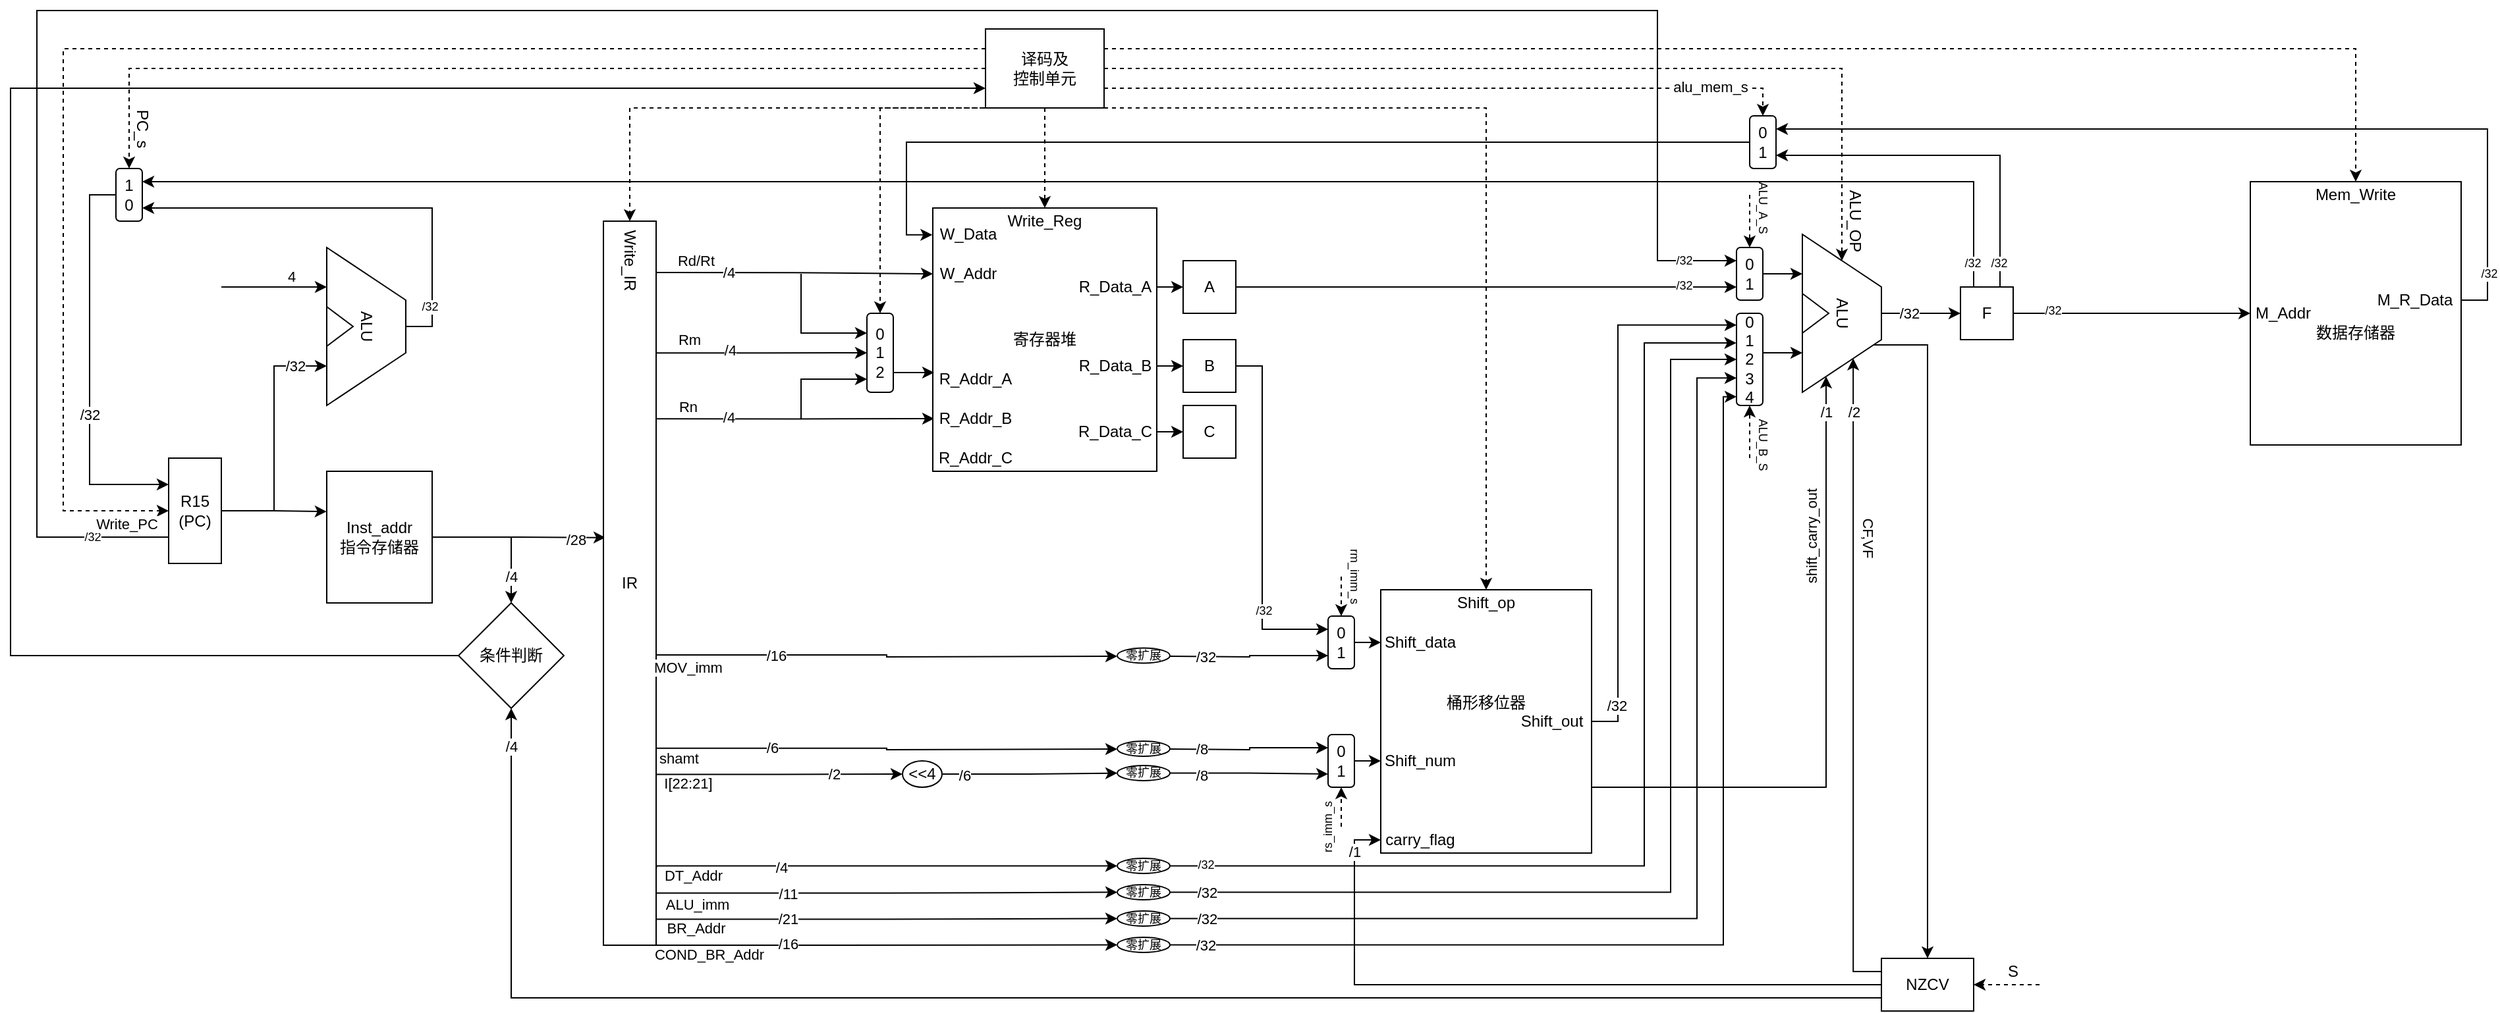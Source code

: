 <mxfile>
    <diagram id="v6S6-r65hWLrJBd8mm2D" name="第 1 页">
        <mxGraphModel dx="374" dy="295" grid="1" gridSize="10" guides="1" tooltips="1" connect="1" arrows="1" fold="1" page="1" pageScale="1" pageWidth="1169" pageHeight="827" background="none" math="0" shadow="0">
            <root>
                <mxCell id="0"/>
                <mxCell id="1" parent="0"/>
                <mxCell id="11" style="edgeStyle=orthogonalEdgeStyle;rounded=0;orthogonalLoop=1;jettySize=auto;html=1;exitX=1;exitY=0.5;exitDx=0;exitDy=0;entryX=-0.001;entryY=0.306;entryDx=0;entryDy=0;entryPerimeter=0;" parent="1" source="2" target="8" edge="1">
                    <mxGeometry relative="1" as="geometry"/>
                </mxCell>
                <mxCell id="19" style="edgeStyle=orthogonalEdgeStyle;rounded=0;orthogonalLoop=1;jettySize=auto;html=1;exitX=1;exitY=0.5;exitDx=0;exitDy=0;entryX=0.75;entryY=1;entryDx=0;entryDy=0;" parent="1" source="2" target="6" edge="1">
                    <mxGeometry relative="1" as="geometry"/>
                </mxCell>
                <mxCell id="20" value="/32" style="edgeLabel;html=1;align=center;verticalAlign=middle;resizable=0;points=[];" parent="19" vertex="1" connectable="0">
                    <mxGeometry x="0.683" relative="1" as="geometry">
                        <mxPoint x="6" as="offset"/>
                    </mxGeometry>
                </mxCell>
                <mxCell id="126" style="edgeStyle=orthogonalEdgeStyle;rounded=0;orthogonalLoop=1;jettySize=auto;html=1;exitX=0;exitY=0.75;exitDx=0;exitDy=0;entryX=0;entryY=0.25;entryDx=0;entryDy=0;" parent="1" source="2" target="133" edge="1">
                    <mxGeometry relative="1" as="geometry">
                        <mxPoint x="1270" y="230" as="targetPoint"/>
                        <Array as="points">
                            <mxPoint x="40" y="440"/>
                            <mxPoint x="40" y="40"/>
                            <mxPoint x="1270" y="40"/>
                            <mxPoint x="1270" y="230"/>
                        </Array>
                    </mxGeometry>
                </mxCell>
                <mxCell id="281" value="/32" style="edgeLabel;html=1;align=center;verticalAlign=middle;resizable=0;points=[];fontSize=9;" parent="126" vertex="1" connectable="0">
                    <mxGeometry x="0.982" relative="1" as="geometry">
                        <mxPoint x="-22" as="offset"/>
                    </mxGeometry>
                </mxCell>
                <mxCell id="290" value="/32" style="edgeLabel;html=1;align=center;verticalAlign=middle;resizable=0;points=[];fontSize=9;" parent="126" vertex="1" connectable="0">
                    <mxGeometry x="-0.941" y="4" relative="1" as="geometry">
                        <mxPoint y="-4" as="offset"/>
                    </mxGeometry>
                </mxCell>
                <mxCell id="2" value="R15&lt;br&gt;(PC)" style="rounded=0;whiteSpace=wrap;html=1;" parent="1" vertex="1">
                    <mxGeometry x="140" y="380" width="40" height="80" as="geometry"/>
                </mxCell>
                <mxCell id="16" style="edgeStyle=orthogonalEdgeStyle;rounded=0;orthogonalLoop=1;jettySize=auto;html=1;exitX=0;exitY=0.5;exitDx=0;exitDy=0;entryX=0;entryY=0.25;entryDx=0;entryDy=0;" parent="1" source="3" target="2" edge="1">
                    <mxGeometry relative="1" as="geometry">
                        <mxPoint x="70" y="410" as="targetPoint"/>
                        <Array as="points">
                            <mxPoint x="80" y="180"/>
                            <mxPoint x="80" y="400"/>
                        </Array>
                    </mxGeometry>
                </mxCell>
                <mxCell id="17" value="/32" style="edgeLabel;html=1;align=center;verticalAlign=middle;resizable=0;points=[];" parent="16" vertex="1" connectable="0">
                    <mxGeometry x="0.248" relative="1" as="geometry">
                        <mxPoint as="offset"/>
                    </mxGeometry>
                </mxCell>
                <mxCell id="3" value="1&lt;br&gt;0" style="rounded=1;whiteSpace=wrap;html=1;" parent="1" vertex="1">
                    <mxGeometry x="100" y="160" width="20" height="40" as="geometry"/>
                </mxCell>
                <mxCell id="21" style="edgeStyle=orthogonalEdgeStyle;rounded=0;orthogonalLoop=1;jettySize=auto;html=1;exitX=0.5;exitY=0;exitDx=0;exitDy=0;entryX=1;entryY=0.75;entryDx=0;entryDy=0;" parent="1" source="6" target="3" edge="1">
                    <mxGeometry relative="1" as="geometry"/>
                </mxCell>
                <mxCell id="276" value="/32" style="edgeLabel;html=1;align=center;verticalAlign=middle;resizable=0;points=[];fontSize=9;" parent="21" vertex="1" connectable="0">
                    <mxGeometry x="-0.778" y="2" relative="1" as="geometry">
                        <mxPoint y="1" as="offset"/>
                    </mxGeometry>
                </mxCell>
                <mxCell id="6" value="ALU" style="shape=trapezoid;perimeter=trapezoidPerimeter;whiteSpace=wrap;html=1;fixedSize=1;rotation=90;size=40;" parent="1" vertex="1">
                    <mxGeometry x="230" y="250" width="120" height="60" as="geometry"/>
                </mxCell>
                <mxCell id="7" value="" style="triangle;whiteSpace=wrap;html=1;" parent="1" vertex="1">
                    <mxGeometry x="260" y="265" width="20" height="30" as="geometry"/>
                </mxCell>
                <mxCell id="24" style="edgeStyle=orthogonalEdgeStyle;rounded=0;orthogonalLoop=1;jettySize=auto;html=1;exitX=1;exitY=0.5;exitDx=0;exitDy=0;entryX=0.038;entryY=0.437;entryDx=0;entryDy=0;entryPerimeter=0;" parent="1" source="8" target="22" edge="1">
                    <mxGeometry relative="1" as="geometry"/>
                </mxCell>
                <mxCell id="43" value="/28" style="edgeLabel;html=1;align=center;verticalAlign=middle;resizable=0;points=[];" parent="24" vertex="1" connectable="0">
                    <mxGeometry x="0.643" y="-1" relative="1" as="geometry">
                        <mxPoint x="1" as="offset"/>
                    </mxGeometry>
                </mxCell>
                <mxCell id="29" style="edgeStyle=orthogonalEdgeStyle;rounded=0;orthogonalLoop=1;jettySize=auto;html=1;exitX=1;exitY=0.5;exitDx=0;exitDy=0;entryX=0.5;entryY=0;entryDx=0;entryDy=0;" parent="1" source="8" target="28" edge="1">
                    <mxGeometry relative="1" as="geometry"/>
                </mxCell>
                <mxCell id="42" value="/4" style="edgeLabel;html=1;align=center;verticalAlign=middle;resizable=0;points=[];" parent="29" vertex="1" connectable="0">
                    <mxGeometry x="0.158" y="1" relative="1" as="geometry">
                        <mxPoint x="-1" y="26" as="offset"/>
                    </mxGeometry>
                </mxCell>
                <mxCell id="8" value="Inst_addr&lt;br&gt;指令存储器" style="rounded=0;whiteSpace=wrap;html=1;" parent="1" vertex="1">
                    <mxGeometry x="260" y="390" width="80" height="100" as="geometry"/>
                </mxCell>
                <mxCell id="49" style="edgeStyle=orthogonalEdgeStyle;rounded=0;orthogonalLoop=1;jettySize=auto;html=1;exitX=0.981;exitY=0.071;exitDx=0;exitDy=0;entryX=0;entryY=0.25;entryDx=0;entryDy=0;exitPerimeter=0;" parent="1" source="22" target="26" edge="1">
                    <mxGeometry relative="1" as="geometry"/>
                </mxCell>
                <mxCell id="50" value="Rd/Rt" style="edgeLabel;html=1;align=center;verticalAlign=middle;resizable=0;points=[];" parent="49" vertex="1" connectable="0">
                    <mxGeometry x="-0.272" y="1" relative="1" as="geometry">
                        <mxPoint x="-46.48" y="-8.06" as="offset"/>
                    </mxGeometry>
                </mxCell>
                <mxCell id="209" value="/4" style="edgeLabel;html=1;align=center;verticalAlign=middle;resizable=0;points=[];" parent="49" vertex="1" connectable="0">
                    <mxGeometry x="-0.412" relative="1" as="geometry">
                        <mxPoint x="-6" as="offset"/>
                    </mxGeometry>
                </mxCell>
                <mxCell id="62" style="edgeStyle=orthogonalEdgeStyle;rounded=0;orthogonalLoop=1;jettySize=auto;html=1;entryX=0;entryY=0.25;entryDx=0;entryDy=0;" parent="1" target="58" edge="1">
                    <mxGeometry relative="1" as="geometry">
                        <mxPoint x="620" y="240" as="sourcePoint"/>
                        <Array as="points">
                            <mxPoint x="620" y="285"/>
                        </Array>
                    </mxGeometry>
                </mxCell>
                <mxCell id="76" style="edgeStyle=orthogonalEdgeStyle;rounded=0;orthogonalLoop=1;jettySize=auto;html=1;exitX=0.995;exitY=0.273;exitDx=0;exitDy=0;entryX=0;entryY=0.5;entryDx=0;entryDy=0;exitPerimeter=0;" parent="1" source="22" target="55" edge="1">
                    <mxGeometry relative="1" as="geometry"/>
                </mxCell>
                <mxCell id="79" value="Rn" style="edgeLabel;html=1;align=center;verticalAlign=middle;resizable=0;points=[];" parent="76" vertex="1" connectable="0">
                    <mxGeometry x="-0.776" y="9" relative="1" as="geometry">
                        <mxPoint as="offset"/>
                    </mxGeometry>
                </mxCell>
                <mxCell id="211" value="/4" style="edgeLabel;html=1;align=center;verticalAlign=middle;resizable=0;points=[];" parent="76" vertex="1" connectable="0">
                    <mxGeometry x="-0.423" y="-2" relative="1" as="geometry">
                        <mxPoint x="-6" y="-3" as="offset"/>
                    </mxGeometry>
                </mxCell>
                <mxCell id="98" style="edgeStyle=orthogonalEdgeStyle;rounded=0;orthogonalLoop=1;jettySize=auto;html=1;exitX=1;exitY=0.5;exitDx=0;exitDy=0;entryX=0;entryY=0.75;entryDx=0;entryDy=0;" parent="1" target="117" edge="1">
                    <mxGeometry relative="1" as="geometry">
                        <mxPoint x="1019.84" y="549.6" as="targetPoint"/>
                        <mxPoint x="900" y="530.5" as="sourcePoint"/>
                    </mxGeometry>
                </mxCell>
                <mxCell id="218" value="/32" style="edgeLabel;html=1;align=center;verticalAlign=middle;resizable=0;points=[];" parent="98" vertex="1" connectable="0">
                    <mxGeometry x="-0.417" relative="1" as="geometry">
                        <mxPoint x="-9" as="offset"/>
                    </mxGeometry>
                </mxCell>
                <mxCell id="105" style="edgeStyle=orthogonalEdgeStyle;rounded=0;orthogonalLoop=1;jettySize=auto;html=1;exitX=1;exitY=0.5;exitDx=0;exitDy=0;entryX=0;entryY=0.25;entryDx=0;entryDy=0;" parent="1" target="103" edge="1">
                    <mxGeometry relative="1" as="geometry">
                        <mxPoint x="900.0" y="601.0" as="sourcePoint"/>
                    </mxGeometry>
                </mxCell>
                <mxCell id="212" value="/8" style="edgeLabel;html=1;align=center;verticalAlign=middle;resizable=0;points=[];" parent="105" vertex="1" connectable="0">
                    <mxGeometry x="-0.418" y="1" relative="1" as="geometry">
                        <mxPoint x="-12" as="offset"/>
                    </mxGeometry>
                </mxCell>
                <mxCell id="106" style="edgeStyle=orthogonalEdgeStyle;rounded=0;orthogonalLoop=1;jettySize=auto;html=1;exitX=1;exitY=0.5;exitDx=0;exitDy=0;entryX=0;entryY=0.75;entryDx=0;entryDy=0;" parent="1" source="236" target="103" edge="1">
                    <mxGeometry relative="1" as="geometry"/>
                </mxCell>
                <mxCell id="215" value="/8" style="edgeLabel;html=1;align=center;verticalAlign=middle;resizable=0;points=[];" parent="106" vertex="1" connectable="0">
                    <mxGeometry x="-0.743" y="-1" relative="1" as="geometry">
                        <mxPoint x="8" as="offset"/>
                    </mxGeometry>
                </mxCell>
                <mxCell id="120" style="edgeStyle=orthogonalEdgeStyle;rounded=0;orthogonalLoop=1;jettySize=auto;html=1;exitX=1.008;exitY=0.893;exitDx=0;exitDy=0;entryX=0;entryY=0.5;entryDx=0;entryDy=0;exitPerimeter=0;" parent="1" source="22" target="243" edge="1">
                    <mxGeometry relative="1" as="geometry">
                        <mxPoint x="1339.66" y="292.32" as="targetPoint"/>
                        <Array as="points">
                            <mxPoint x="510" y="690"/>
                        </Array>
                    </mxGeometry>
                </mxCell>
                <mxCell id="123" value="DT_Addr" style="edgeLabel;html=1;align=center;verticalAlign=middle;resizable=0;points=[];" parent="120" vertex="1" connectable="0">
                    <mxGeometry x="-0.973" relative="1" as="geometry">
                        <mxPoint x="24" y="7" as="offset"/>
                    </mxGeometry>
                </mxCell>
                <mxCell id="206" value="/4" style="edgeLabel;html=1;align=center;verticalAlign=middle;resizable=0;points=[];" parent="120" vertex="1" connectable="0">
                    <mxGeometry x="-0.842" y="-1" relative="1" as="geometry">
                        <mxPoint x="68.8" as="offset"/>
                    </mxGeometry>
                </mxCell>
                <mxCell id="121" style="edgeStyle=orthogonalEdgeStyle;rounded=0;orthogonalLoop=1;jettySize=auto;html=1;exitX=1;exitY=0.5;exitDx=0;exitDy=0;entryX=0;entryY=0.5;entryDx=0;entryDy=0;" parent="1" source="259" target="157" edge="1">
                    <mxGeometry relative="1" as="geometry">
                        <mxPoint x="1340.34" y="307.02" as="targetPoint"/>
                        <Array as="points">
                            <mxPoint x="1280" y="710"/>
                            <mxPoint x="1280" y="305"/>
                        </Array>
                    </mxGeometry>
                </mxCell>
                <mxCell id="213" value="/32" style="edgeLabel;html=1;align=center;verticalAlign=middle;resizable=0;points=[];" parent="121" vertex="1" connectable="0">
                    <mxGeometry x="-0.756" relative="1" as="geometry">
                        <mxPoint x="-74" as="offset"/>
                    </mxGeometry>
                </mxCell>
                <mxCell id="122" style="edgeStyle=orthogonalEdgeStyle;rounded=0;orthogonalLoop=1;jettySize=auto;html=1;exitX=1;exitY=0.5;exitDx=0;exitDy=0;entryX=0;entryY=0.702;entryDx=0;entryDy=0;entryPerimeter=0;" parent="1" source="263" target="157" edge="1">
                    <mxGeometry relative="1" as="geometry">
                        <mxPoint x="1340" y="323" as="targetPoint"/>
                        <Array as="points">
                            <mxPoint x="1300" y="730"/>
                            <mxPoint x="1300" y="319"/>
                        </Array>
                    </mxGeometry>
                </mxCell>
                <mxCell id="216" value="/32" style="edgeLabel;html=1;align=center;verticalAlign=middle;resizable=0;points=[];" parent="122" vertex="1" connectable="0">
                    <mxGeometry x="-0.759" relative="1" as="geometry">
                        <mxPoint x="-73.39" y="-0.01" as="offset"/>
                    </mxGeometry>
                </mxCell>
                <mxCell id="150" style="edgeStyle=orthogonalEdgeStyle;rounded=0;orthogonalLoop=1;jettySize=auto;html=1;exitX=1;exitY=0.182;exitDx=0;exitDy=0;entryX=0;entryY=0.5;entryDx=0;entryDy=0;exitPerimeter=0;" parent="1" source="22" target="58" edge="1">
                    <mxGeometry relative="1" as="geometry"/>
                </mxCell>
                <mxCell id="151" value="Rm" style="edgeLabel;html=1;align=center;verticalAlign=middle;resizable=0;points=[];" parent="150" vertex="1" connectable="0">
                    <mxGeometry x="-0.742" relative="1" as="geometry">
                        <mxPoint x="4" y="-10" as="offset"/>
                    </mxGeometry>
                </mxCell>
                <mxCell id="210" value="/4" style="edgeLabel;html=1;align=center;verticalAlign=middle;resizable=0;points=[];" parent="150" vertex="1" connectable="0">
                    <mxGeometry x="-0.258" y="2" relative="1" as="geometry">
                        <mxPoint x="-4" as="offset"/>
                    </mxGeometry>
                </mxCell>
                <mxCell id="160" style="edgeStyle=orthogonalEdgeStyle;rounded=0;orthogonalLoop=1;jettySize=auto;html=1;exitX=1;exitY=0.5;exitDx=0;exitDy=0;entryX=0.005;entryY=0.905;entryDx=0;entryDy=0;entryPerimeter=0;" parent="1" source="267" target="157" edge="1">
                    <mxGeometry relative="1" as="geometry">
                        <mxPoint x="1337" y="333" as="targetPoint"/>
                        <Array as="points">
                            <mxPoint x="1320" y="750"/>
                            <mxPoint x="1320" y="333"/>
                        </Array>
                    </mxGeometry>
                </mxCell>
                <mxCell id="217" value="/32" style="edgeLabel;html=1;align=center;verticalAlign=middle;resizable=0;points=[];" parent="160" vertex="1" connectable="0">
                    <mxGeometry x="-0.763" y="1" relative="1" as="geometry">
                        <mxPoint x="-73.28" y="0.99" as="offset"/>
                    </mxGeometry>
                </mxCell>
                <mxCell id="22" value="IR" style="rounded=0;whiteSpace=wrap;html=1;" parent="1" vertex="1">
                    <mxGeometry x="470" y="200" width="40" height="550" as="geometry"/>
                </mxCell>
                <mxCell id="34" style="edgeStyle=orthogonalEdgeStyle;rounded=0;orthogonalLoop=1;jettySize=auto;html=1;entryX=0;entryY=0.5;entryDx=0;entryDy=0;dashed=1;exitX=0;exitY=0.25;exitDx=0;exitDy=0;" parent="1" source="25" target="2" edge="1">
                    <mxGeometry relative="1" as="geometry">
                        <mxPoint x="620" y="-100" as="sourcePoint"/>
                        <Array as="points">
                            <mxPoint x="60" y="69"/>
                            <mxPoint x="60" y="420"/>
                        </Array>
                    </mxGeometry>
                </mxCell>
                <mxCell id="47" value="Write_PC" style="edgeLabel;html=1;align=center;verticalAlign=middle;resizable=0;points=[];" parent="34" vertex="1" connectable="0">
                    <mxGeometry x="0.937" y="2" relative="1" as="geometry">
                        <mxPoint x="3" y="12" as="offset"/>
                    </mxGeometry>
                </mxCell>
                <mxCell id="35" style="edgeStyle=orthogonalEdgeStyle;rounded=0;orthogonalLoop=1;jettySize=auto;html=1;entryX=0.5;entryY=0;entryDx=0;entryDy=0;dashed=1;exitX=0;exitY=0.5;exitDx=0;exitDy=0;" parent="1" source="25" target="3" edge="1">
                    <mxGeometry relative="1" as="geometry">
                        <mxPoint x="620" y="-115" as="sourcePoint"/>
                    </mxGeometry>
                </mxCell>
                <mxCell id="168" style="edgeStyle=orthogonalEdgeStyle;rounded=0;orthogonalLoop=1;jettySize=auto;html=1;exitX=0.5;exitY=1;exitDx=0;exitDy=0;entryX=0.5;entryY=0;entryDx=0;entryDy=0;dashed=1;" parent="1" source="25" target="167" edge="1">
                    <mxGeometry relative="1" as="geometry"/>
                </mxCell>
                <mxCell id="169" style="edgeStyle=orthogonalEdgeStyle;rounded=0;orthogonalLoop=1;jettySize=auto;html=1;exitX=1;exitY=0.75;exitDx=0;exitDy=0;entryX=0.5;entryY=0;entryDx=0;entryDy=0;dashed=1;" parent="1" source="25" target="147" edge="1">
                    <mxGeometry relative="1" as="geometry"/>
                </mxCell>
                <mxCell id="293" value="alu_mem_s" style="edgeLabel;html=1;align=center;verticalAlign=middle;resizable=0;points=[];" vertex="1" connectable="0" parent="169">
                    <mxGeometry x="0.693" y="1" relative="1" as="geometry">
                        <mxPoint x="19" as="offset"/>
                    </mxGeometry>
                </mxCell>
                <mxCell id="170" style="edgeStyle=orthogonalEdgeStyle;rounded=0;orthogonalLoop=1;jettySize=auto;html=1;exitX=1;exitY=1;exitDx=0;exitDy=0;entryX=0.5;entryY=0;entryDx=0;entryDy=0;dashed=1;" parent="1" source="25" target="27" edge="1">
                    <mxGeometry relative="1" as="geometry">
                        <Array as="points">
                            <mxPoint x="1140" y="114"/>
                        </Array>
                    </mxGeometry>
                </mxCell>
                <mxCell id="179" style="edgeStyle=orthogonalEdgeStyle;rounded=0;orthogonalLoop=1;jettySize=auto;html=1;exitX=0;exitY=1;exitDx=0;exitDy=0;entryX=0.5;entryY=0;entryDx=0;entryDy=0;dashed=1;" parent="1" source="25" target="22" edge="1">
                    <mxGeometry relative="1" as="geometry">
                        <Array as="points">
                            <mxPoint x="490" y="114"/>
                        </Array>
                    </mxGeometry>
                </mxCell>
                <mxCell id="185" style="edgeStyle=orthogonalEdgeStyle;rounded=0;orthogonalLoop=1;jettySize=auto;html=1;exitX=0.25;exitY=1;exitDx=0;exitDy=0;entryX=0.5;entryY=0;entryDx=0;entryDy=0;dashed=1;" parent="1" source="25" target="58" edge="1">
                    <mxGeometry relative="1" as="geometry">
                        <Array as="points">
                            <mxPoint x="680" y="114"/>
                        </Array>
                    </mxGeometry>
                </mxCell>
                <mxCell id="187" style="edgeStyle=orthogonalEdgeStyle;rounded=0;orthogonalLoop=1;jettySize=auto;html=1;exitX=1;exitY=0.25;exitDx=0;exitDy=0;entryX=0.5;entryY=0;entryDx=0;entryDy=0;dashed=1;" parent="1" source="25" target="48" edge="1">
                    <mxGeometry relative="1" as="geometry"/>
                </mxCell>
                <mxCell id="291" style="edgeStyle=orthogonalEdgeStyle;rounded=0;orthogonalLoop=1;jettySize=auto;html=1;exitX=1;exitY=0.5;exitDx=0;exitDy=0;entryX=0;entryY=0.5;entryDx=0;entryDy=0;dashed=1;" edge="1" parent="1" source="25" target="111">
                    <mxGeometry relative="1" as="geometry"/>
                </mxCell>
                <mxCell id="25" value="译码及&lt;br&gt;控制单元" style="rounded=0;whiteSpace=wrap;html=1;" parent="1" vertex="1">
                    <mxGeometry x="760" y="54" width="90" height="60" as="geometry"/>
                </mxCell>
                <mxCell id="26" value="寄存器堆" style="rounded=0;whiteSpace=wrap;html=1;" parent="1" vertex="1">
                    <mxGeometry x="720" y="190" width="170" height="200" as="geometry"/>
                </mxCell>
                <mxCell id="114" style="edgeStyle=orthogonalEdgeStyle;rounded=0;orthogonalLoop=1;jettySize=auto;html=1;exitX=1;exitY=0.5;exitDx=0;exitDy=0;entryX=0;entryY=0.127;entryDx=0;entryDy=0;entryPerimeter=0;" parent="1" source="27" target="157" edge="1">
                    <mxGeometry relative="1" as="geometry">
                        <mxPoint x="1341" y="270" as="targetPoint"/>
                        <Array as="points">
                            <mxPoint x="1240" y="580"/>
                            <mxPoint x="1240" y="279"/>
                        </Array>
                    </mxGeometry>
                </mxCell>
                <mxCell id="219" value="/32" style="edgeLabel;html=1;align=center;verticalAlign=middle;resizable=0;points=[];" parent="114" vertex="1" connectable="0">
                    <mxGeometry x="-0.843" y="1" relative="1" as="geometry">
                        <mxPoint as="offset"/>
                    </mxGeometry>
                </mxCell>
                <mxCell id="193" style="edgeStyle=orthogonalEdgeStyle;rounded=0;orthogonalLoop=1;jettySize=auto;html=1;exitX=1;exitY=0.75;exitDx=0;exitDy=0;entryX=1;entryY=0.75;entryDx=0;entryDy=0;" parent="1" source="27" target="111" edge="1">
                    <mxGeometry relative="1" as="geometry"/>
                </mxCell>
                <mxCell id="194" value="shift_carry_out" style="edgeLabel;html=1;align=center;verticalAlign=middle;resizable=0;points=[];rotation=-90;" parent="193" vertex="1" connectable="0">
                    <mxGeometry x="-0.929" y="2" relative="1" as="geometry">
                        <mxPoint x="149" y="-188" as="offset"/>
                    </mxGeometry>
                </mxCell>
                <mxCell id="195" value="/1" style="edgeLabel;html=1;align=center;verticalAlign=middle;resizable=0;points=[];" parent="193" vertex="1" connectable="0">
                    <mxGeometry x="0.892" relative="1" as="geometry">
                        <mxPoint as="offset"/>
                    </mxGeometry>
                </mxCell>
                <mxCell id="27" value="桶形移位器&lt;br&gt;&amp;nbsp;&lt;br&gt;&amp;nbsp;" style="rounded=0;whiteSpace=wrap;html=1;" parent="1" vertex="1">
                    <mxGeometry x="1060" y="480" width="160" height="200" as="geometry"/>
                </mxCell>
                <mxCell id="140" style="edgeStyle=orthogonalEdgeStyle;rounded=0;orthogonalLoop=1;jettySize=auto;html=1;exitX=0;exitY=0.5;exitDx=0;exitDy=0;entryX=0;entryY=0.75;entryDx=0;entryDy=0;" parent="1" source="28" target="25" edge="1">
                    <mxGeometry relative="1" as="geometry">
                        <Array as="points">
                            <mxPoint x="20" y="530"/>
                            <mxPoint x="20" y="99"/>
                        </Array>
                    </mxGeometry>
                </mxCell>
                <mxCell id="28" value="条件判断" style="rhombus;whiteSpace=wrap;html=1;" parent="1" vertex="1">
                    <mxGeometry x="360" y="490" width="80" height="80" as="geometry"/>
                </mxCell>
                <mxCell id="113" style="edgeStyle=orthogonalEdgeStyle;rounded=0;orthogonalLoop=1;jettySize=auto;html=1;exitX=1;exitY=0.5;exitDx=0;exitDy=0;entryX=0;entryY=0.75;entryDx=0;entryDy=0;" parent="1" source="38" target="133" edge="1">
                    <mxGeometry relative="1" as="geometry">
                        <mxPoint x="1270" y="240" as="targetPoint"/>
                        <Array as="points">
                            <mxPoint x="950" y="250"/>
                        </Array>
                    </mxGeometry>
                </mxCell>
                <mxCell id="280" value="/32" style="edgeLabel;html=1;align=center;verticalAlign=middle;resizable=0;points=[];fontSize=9;" parent="113" vertex="1" connectable="0">
                    <mxGeometry x="0.785" y="1" relative="1" as="geometry">
                        <mxPoint x="1" as="offset"/>
                    </mxGeometry>
                </mxCell>
                <mxCell id="38" value="A" style="rounded=0;whiteSpace=wrap;html=1;" parent="1" vertex="1">
                    <mxGeometry x="910" y="230" width="40" height="40" as="geometry"/>
                </mxCell>
                <mxCell id="93" style="edgeStyle=orthogonalEdgeStyle;rounded=0;orthogonalLoop=1;jettySize=auto;html=1;exitX=1;exitY=0.5;exitDx=0;exitDy=0;entryX=0;entryY=0.25;entryDx=0;entryDy=0;" parent="1" source="39" target="117" edge="1">
                    <mxGeometry relative="1" as="geometry">
                        <mxPoint x="990" y="530" as="targetPoint"/>
                        <Array as="points">
                            <mxPoint x="970" y="310"/>
                            <mxPoint x="970" y="510"/>
                        </Array>
                    </mxGeometry>
                </mxCell>
                <mxCell id="279" value="/32" style="edgeLabel;html=1;align=center;verticalAlign=middle;resizable=0;points=[];fontSize=9;" parent="93" vertex="1" connectable="0">
                    <mxGeometry x="0.517" y="1" relative="1" as="geometry">
                        <mxPoint y="1" as="offset"/>
                    </mxGeometry>
                </mxCell>
                <mxCell id="39" value="B" style="rounded=0;whiteSpace=wrap;html=1;" parent="1" vertex="1">
                    <mxGeometry x="910" y="290" width="40" height="40" as="geometry"/>
                </mxCell>
                <mxCell id="40" value="C" style="rounded=0;whiteSpace=wrap;html=1;" parent="1" vertex="1">
                    <mxGeometry x="910" y="340" width="40" height="40" as="geometry"/>
                </mxCell>
                <mxCell id="41" value="" style="endArrow=classic;html=1;entryX=0.25;entryY=1;entryDx=0;entryDy=0;" parent="1" target="6" edge="1">
                    <mxGeometry width="50" height="50" relative="1" as="geometry">
                        <mxPoint x="180" y="250" as="sourcePoint"/>
                        <mxPoint x="470" y="230" as="targetPoint"/>
                    </mxGeometry>
                </mxCell>
                <mxCell id="44" value="4" style="edgeLabel;html=1;align=center;verticalAlign=middle;resizable=0;points=[];" parent="41" vertex="1" connectable="0">
                    <mxGeometry x="0.483" y="1" relative="1" as="geometry">
                        <mxPoint x="-7" y="-7" as="offset"/>
                    </mxGeometry>
                </mxCell>
                <mxCell id="48" value="&lt;br&gt;&lt;br&gt;数据存储器" style="rounded=0;whiteSpace=wrap;html=1;" parent="1" vertex="1">
                    <mxGeometry x="1720" y="170" width="160" height="200" as="geometry"/>
                </mxCell>
                <mxCell id="51" value="W_Addr" style="text;html=1;strokeColor=none;fillColor=none;align=center;verticalAlign=middle;whiteSpace=wrap;rounded=0;" parent="1" vertex="1">
                    <mxGeometry x="727" y="230" width="40" height="20" as="geometry"/>
                </mxCell>
                <mxCell id="53" value="W_Data" style="text;html=1;strokeColor=none;fillColor=none;align=center;verticalAlign=middle;whiteSpace=wrap;rounded=0;" parent="1" vertex="1">
                    <mxGeometry x="727" y="200" width="40" height="20" as="geometry"/>
                </mxCell>
                <mxCell id="54" value="R_Addr_A" style="text;html=1;strokeColor=none;fillColor=none;align=center;verticalAlign=middle;whiteSpace=wrap;rounded=0;" parent="1" vertex="1">
                    <mxGeometry x="721" y="310" width="63" height="20" as="geometry"/>
                </mxCell>
                <mxCell id="55" value="R_Addr_B" style="text;html=1;strokeColor=none;fillColor=none;align=center;verticalAlign=middle;whiteSpace=wrap;rounded=0;" parent="1" vertex="1">
                    <mxGeometry x="721" y="340" width="63" height="20" as="geometry"/>
                </mxCell>
                <mxCell id="56" value="R_Addr_C" style="text;html=1;strokeColor=none;fillColor=none;align=center;verticalAlign=middle;whiteSpace=wrap;rounded=0;" parent="1" vertex="1">
                    <mxGeometry x="721" y="370" width="63" height="20" as="geometry"/>
                </mxCell>
                <mxCell id="61" style="edgeStyle=orthogonalEdgeStyle;rounded=0;orthogonalLoop=1;jettySize=auto;html=1;exitX=1;exitY=0.75;exitDx=0;exitDy=0;entryX=0;entryY=0.25;entryDx=0;entryDy=0;" parent="1" source="58" target="54" edge="1">
                    <mxGeometry relative="1" as="geometry"/>
                </mxCell>
                <mxCell id="58" value="0&lt;br&gt;1&lt;br&gt;2" style="rounded=1;whiteSpace=wrap;html=1;" parent="1" vertex="1">
                    <mxGeometry x="670" y="270" width="20" height="60" as="geometry"/>
                </mxCell>
                <mxCell id="80" value="Shift_data" style="text;html=1;strokeColor=none;fillColor=none;align=center;verticalAlign=middle;whiteSpace=wrap;rounded=0;" parent="1" vertex="1">
                    <mxGeometry x="1060" y="510" width="60" height="20" as="geometry"/>
                </mxCell>
                <mxCell id="81" value="Shift_num" style="text;html=1;strokeColor=none;fillColor=none;align=center;verticalAlign=middle;whiteSpace=wrap;rounded=0;" parent="1" vertex="1">
                    <mxGeometry x="1060" y="600" width="60" height="20" as="geometry"/>
                </mxCell>
                <mxCell id="84" style="edgeStyle=orthogonalEdgeStyle;rounded=0;orthogonalLoop=1;jettySize=auto;html=1;exitX=1;exitY=0.5;exitDx=0;exitDy=0;entryX=0;entryY=0.5;entryDx=0;entryDy=0;" parent="1" target="80" edge="1">
                    <mxGeometry relative="1" as="geometry">
                        <mxPoint x="1040" y="520" as="sourcePoint"/>
                    </mxGeometry>
                </mxCell>
                <mxCell id="139" style="edgeStyle=orthogonalEdgeStyle;rounded=0;orthogonalLoop=1;jettySize=auto;html=1;exitX=1;exitY=0.5;exitDx=0;exitDy=0;entryX=0;entryY=0.5;entryDx=0;entryDy=0;" parent="1" source="85" target="38" edge="1">
                    <mxGeometry relative="1" as="geometry"/>
                </mxCell>
                <mxCell id="85" value="R_Data_A" style="text;html=1;strokeColor=none;fillColor=none;align=center;verticalAlign=middle;whiteSpace=wrap;rounded=0;" parent="1" vertex="1">
                    <mxGeometry x="827" y="240" width="63" height="20" as="geometry"/>
                </mxCell>
                <mxCell id="91" style="edgeStyle=orthogonalEdgeStyle;rounded=0;orthogonalLoop=1;jettySize=auto;html=1;exitX=1;exitY=0.5;exitDx=0;exitDy=0;entryX=0;entryY=0.5;entryDx=0;entryDy=0;" parent="1" source="87" target="39" edge="1">
                    <mxGeometry relative="1" as="geometry"/>
                </mxCell>
                <mxCell id="87" value="R_Data_B" style="text;html=1;strokeColor=none;fillColor=none;align=center;verticalAlign=middle;whiteSpace=wrap;rounded=0;" parent="1" vertex="1">
                    <mxGeometry x="827" y="300" width="63" height="20" as="geometry"/>
                </mxCell>
                <mxCell id="92" style="edgeStyle=orthogonalEdgeStyle;rounded=0;orthogonalLoop=1;jettySize=auto;html=1;exitX=1;exitY=0.5;exitDx=0;exitDy=0;entryX=0;entryY=0.5;entryDx=0;entryDy=0;" parent="1" source="88" target="40" edge="1">
                    <mxGeometry relative="1" as="geometry"/>
                </mxCell>
                <mxCell id="88" value="R_Data_C" style="text;html=1;strokeColor=none;fillColor=none;align=center;verticalAlign=middle;whiteSpace=wrap;rounded=0;" parent="1" vertex="1">
                    <mxGeometry x="827" y="350" width="63" height="20" as="geometry"/>
                </mxCell>
                <mxCell id="104" style="edgeStyle=orthogonalEdgeStyle;rounded=0;orthogonalLoop=1;jettySize=auto;html=1;exitX=1;exitY=0.5;exitDx=0;exitDy=0;entryX=0;entryY=0.5;entryDx=0;entryDy=0;" parent="1" source="103" target="81" edge="1">
                    <mxGeometry relative="1" as="geometry"/>
                </mxCell>
                <mxCell id="103" value="0&lt;br&gt;1" style="rounded=1;whiteSpace=wrap;html=1;" parent="1" vertex="1">
                    <mxGeometry x="1020" y="590" width="20" height="40" as="geometry"/>
                </mxCell>
                <mxCell id="131" value="" style="edgeStyle=orthogonalEdgeStyle;rounded=0;orthogonalLoop=1;jettySize=auto;html=1;" parent="1" source="111" target="130" edge="1">
                    <mxGeometry relative="1" as="geometry"/>
                </mxCell>
                <mxCell id="220" value="/32" style="edgeLabel;html=1;align=center;verticalAlign=middle;resizable=0;points=[];" parent="131" vertex="1" connectable="0">
                    <mxGeometry x="-0.298" relative="1" as="geometry">
                        <mxPoint as="offset"/>
                    </mxGeometry>
                </mxCell>
                <mxCell id="174" style="edgeStyle=orthogonalEdgeStyle;rounded=0;orthogonalLoop=1;jettySize=auto;html=1;exitX=0.75;exitY=0;exitDx=0;exitDy=0;entryX=0.5;entryY=0;entryDx=0;entryDy=0;" parent="1" source="111" target="172" edge="1">
                    <mxGeometry relative="1" as="geometry">
                        <Array as="points">
                            <mxPoint x="1475" y="294"/>
                        </Array>
                    </mxGeometry>
                </mxCell>
                <mxCell id="111" value="ALU" style="shape=trapezoid;perimeter=trapezoidPerimeter;whiteSpace=wrap;html=1;fixedSize=1;rotation=90;size=40;" parent="1" vertex="1">
                    <mxGeometry x="1350" y="240" width="120" height="60" as="geometry"/>
                </mxCell>
                <mxCell id="112" value="" style="triangle;whiteSpace=wrap;html=1;" parent="1" vertex="1">
                    <mxGeometry x="1380" y="255" width="20" height="30" as="geometry"/>
                </mxCell>
                <mxCell id="115" value="Shift_out" style="text;html=1;strokeColor=none;fillColor=none;align=center;verticalAlign=middle;whiteSpace=wrap;rounded=0;" parent="1" vertex="1">
                    <mxGeometry x="1160" y="570" width="60" height="20" as="geometry"/>
                </mxCell>
                <mxCell id="117" value="0&lt;br&gt;1" style="rounded=1;whiteSpace=wrap;html=1;" parent="1" vertex="1">
                    <mxGeometry x="1020" y="500" width="20" height="40" as="geometry"/>
                </mxCell>
                <mxCell id="119" style="edgeStyle=orthogonalEdgeStyle;rounded=0;orthogonalLoop=1;jettySize=auto;html=1;entryX=0.75;entryY=1;entryDx=0;entryDy=0;exitX=1.007;exitY=0.428;exitDx=0;exitDy=0;exitPerimeter=0;" parent="1" source="157" target="111" edge="1">
                    <mxGeometry relative="1" as="geometry">
                        <mxPoint x="1360" y="300" as="sourcePoint"/>
                        <Array as="points"/>
                    </mxGeometry>
                </mxCell>
                <mxCell id="132" style="edgeStyle=orthogonalEdgeStyle;rounded=0;orthogonalLoop=1;jettySize=auto;html=1;exitX=1;exitY=0.5;exitDx=0;exitDy=0;entryX=0;entryY=0.5;entryDx=0;entryDy=0;" parent="1" source="130" target="48" edge="1">
                    <mxGeometry relative="1" as="geometry"/>
                </mxCell>
                <mxCell id="274" value="/32" style="edgeLabel;html=1;align=center;verticalAlign=middle;resizable=0;points=[];fontSize=9;" parent="132" vertex="1" connectable="0">
                    <mxGeometry x="-0.669" y="2" relative="1" as="geometry">
                        <mxPoint as="offset"/>
                    </mxGeometry>
                </mxCell>
                <mxCell id="145" style="edgeStyle=orthogonalEdgeStyle;rounded=0;orthogonalLoop=1;jettySize=auto;html=1;exitX=0.75;exitY=0;exitDx=0;exitDy=0;entryX=1;entryY=0.75;entryDx=0;entryDy=0;" parent="1" source="130" target="147" edge="1">
                    <mxGeometry relative="1" as="geometry">
                        <mxPoint x="1520" y="160" as="targetPoint"/>
                        <Array as="points">
                            <mxPoint x="1530" y="150"/>
                        </Array>
                    </mxGeometry>
                </mxCell>
                <mxCell id="278" value="/32" style="edgeLabel;html=1;align=center;verticalAlign=middle;resizable=0;points=[];fontSize=9;" parent="145" vertex="1" connectable="0">
                    <mxGeometry x="-0.856" y="1" relative="1" as="geometry">
                        <mxPoint y="1" as="offset"/>
                    </mxGeometry>
                </mxCell>
                <mxCell id="149" style="edgeStyle=orthogonalEdgeStyle;rounded=0;orthogonalLoop=1;jettySize=auto;html=1;exitX=0.25;exitY=0;exitDx=0;exitDy=0;entryX=1;entryY=0.25;entryDx=0;entryDy=0;" parent="1" source="130" target="3" edge="1">
                    <mxGeometry relative="1" as="geometry"/>
                </mxCell>
                <mxCell id="277" value="/32" style="edgeLabel;html=1;align=center;verticalAlign=middle;resizable=0;points=[];fontSize=9;" parent="149" vertex="1" connectable="0">
                    <mxGeometry x="-0.974" y="1" relative="1" as="geometry">
                        <mxPoint y="1" as="offset"/>
                    </mxGeometry>
                </mxCell>
                <mxCell id="130" value="F" style="whiteSpace=wrap;html=1;" parent="1" vertex="1">
                    <mxGeometry x="1500" y="250" width="40" height="40" as="geometry"/>
                </mxCell>
                <mxCell id="137" style="edgeStyle=orthogonalEdgeStyle;rounded=0;orthogonalLoop=1;jettySize=auto;html=1;exitX=1;exitY=0.5;exitDx=0;exitDy=0;entryX=0.25;entryY=1;entryDx=0;entryDy=0;" parent="1" source="133" target="111" edge="1">
                    <mxGeometry relative="1" as="geometry">
                        <Array as="points">
                            <mxPoint x="1360" y="240"/>
                            <mxPoint x="1360" y="240"/>
                        </Array>
                    </mxGeometry>
                </mxCell>
                <mxCell id="133" value="0&lt;br&gt;1" style="rounded=1;whiteSpace=wrap;html=1;" parent="1" vertex="1">
                    <mxGeometry x="1330" y="220" width="20" height="40" as="geometry"/>
                </mxCell>
                <mxCell id="142" value="M_Addr" style="text;html=1;strokeColor=none;fillColor=none;align=center;verticalAlign=middle;whiteSpace=wrap;rounded=0;" parent="1" vertex="1">
                    <mxGeometry x="1720" y="260" width="50" height="20" as="geometry"/>
                </mxCell>
                <mxCell id="144" style="edgeStyle=orthogonalEdgeStyle;rounded=0;orthogonalLoop=1;jettySize=auto;html=1;exitX=1;exitY=0.5;exitDx=0;exitDy=0;entryX=1;entryY=0.25;entryDx=0;entryDy=0;" parent="1" source="143" target="147" edge="1">
                    <mxGeometry relative="1" as="geometry">
                        <mxPoint x="1430" y="10" as="targetPoint"/>
                    </mxGeometry>
                </mxCell>
                <mxCell id="275" value="/32" style="edgeLabel;html=1;align=center;verticalAlign=middle;resizable=0;points=[];fontSize=9;" parent="144" vertex="1" connectable="0">
                    <mxGeometry x="-0.881" y="-1" relative="1" as="geometry">
                        <mxPoint y="1" as="offset"/>
                    </mxGeometry>
                </mxCell>
                <mxCell id="143" value="M_R_Data" style="text;html=1;strokeColor=none;fillColor=none;align=center;verticalAlign=middle;whiteSpace=wrap;rounded=0;" parent="1" vertex="1">
                    <mxGeometry x="1810" y="250" width="70" height="20" as="geometry"/>
                </mxCell>
                <mxCell id="148" style="edgeStyle=orthogonalEdgeStyle;rounded=0;orthogonalLoop=1;jettySize=auto;html=1;exitX=0;exitY=0.5;exitDx=0;exitDy=0;entryX=-0.002;entryY=0.102;entryDx=0;entryDy=0;entryPerimeter=0;" parent="1" source="147" target="26" edge="1">
                    <mxGeometry relative="1" as="geometry"/>
                </mxCell>
                <mxCell id="147" value="0&lt;br&gt;1" style="rounded=1;whiteSpace=wrap;html=1;" parent="1" vertex="1">
                    <mxGeometry x="1340" y="120" width="20" height="40" as="geometry"/>
                </mxCell>
                <mxCell id="156" style="edgeStyle=orthogonalEdgeStyle;rounded=0;orthogonalLoop=1;jettySize=auto;html=1;" parent="1" edge="1">
                    <mxGeometry relative="1" as="geometry">
                        <mxPoint x="620" y="350" as="sourcePoint"/>
                        <Array as="points">
                            <mxPoint x="620" y="320"/>
                        </Array>
                        <mxPoint x="670" y="320" as="targetPoint"/>
                    </mxGeometry>
                </mxCell>
                <mxCell id="157" value="0&lt;br&gt;1&lt;br&gt;2&lt;br&gt;3&lt;br&gt;4" style="rounded=1;whiteSpace=wrap;html=1;" parent="1" vertex="1">
                    <mxGeometry x="1330" y="270" width="20" height="70" as="geometry"/>
                </mxCell>
                <mxCell id="162" value="&amp;lt;&amp;lt;4" style="ellipse;whiteSpace=wrap;html=1;" parent="1" vertex="1">
                    <mxGeometry x="697" y="610" width="30" height="20" as="geometry"/>
                </mxCell>
                <mxCell id="165" style="edgeStyle=orthogonalEdgeStyle;rounded=0;orthogonalLoop=1;jettySize=auto;html=1;exitX=0.998;exitY=0.764;exitDx=0;exitDy=0;exitPerimeter=0;entryX=0;entryY=0.5;entryDx=0;entryDy=0;" parent="1" source="22" target="162" edge="1">
                    <mxGeometry relative="1" as="geometry">
                        <mxPoint x="509.92" y="620.2" as="sourcePoint"/>
                        <mxPoint x="699" y="624" as="targetPoint"/>
                    </mxGeometry>
                </mxCell>
                <mxCell id="166" value="I[22:21]" style="edgeLabel;html=1;align=center;verticalAlign=middle;resizable=0;points=[];" parent="165" vertex="1" connectable="0">
                    <mxGeometry x="-0.889" relative="1" as="geometry">
                        <mxPoint x="13" y="7" as="offset"/>
                    </mxGeometry>
                </mxCell>
                <mxCell id="214" value="/2" style="edgeLabel;html=1;align=center;verticalAlign=middle;resizable=0;points=[];" parent="165" vertex="1" connectable="0">
                    <mxGeometry x="0.612" relative="1" as="geometry">
                        <mxPoint x="-16" as="offset"/>
                    </mxGeometry>
                </mxCell>
                <mxCell id="167" value="Write_Reg" style="text;html=1;strokeColor=none;fillColor=none;align=center;verticalAlign=middle;whiteSpace=wrap;rounded=0;" parent="1" vertex="1">
                    <mxGeometry x="775" y="190" width="60" height="20" as="geometry"/>
                </mxCell>
                <mxCell id="171" value="Shift_op" style="text;html=1;strokeColor=none;fillColor=none;align=center;verticalAlign=middle;whiteSpace=wrap;rounded=0;" parent="1" vertex="1">
                    <mxGeometry x="1120" y="480" width="40" height="20" as="geometry"/>
                </mxCell>
                <mxCell id="176" style="edgeStyle=orthogonalEdgeStyle;rounded=0;orthogonalLoop=1;jettySize=auto;html=1;exitX=0;exitY=0.75;exitDx=0;exitDy=0;entryX=0.5;entryY=1;entryDx=0;entryDy=0;" parent="1" source="172" target="28" edge="1">
                    <mxGeometry relative="1" as="geometry"/>
                </mxCell>
                <mxCell id="177" value="/4" style="edgeLabel;html=1;align=center;verticalAlign=middle;resizable=0;points=[];" parent="176" vertex="1" connectable="0">
                    <mxGeometry x="0.955" relative="1" as="geometry">
                        <mxPoint as="offset"/>
                    </mxGeometry>
                </mxCell>
                <mxCell id="190" style="edgeStyle=orthogonalEdgeStyle;rounded=0;orthogonalLoop=1;jettySize=auto;html=1;exitX=0;exitY=0.5;exitDx=0;exitDy=0;entryX=0;entryY=0.5;entryDx=0;entryDy=0;" parent="1" source="172" target="189" edge="1">
                    <mxGeometry relative="1" as="geometry"/>
                </mxCell>
                <mxCell id="191" value="/1" style="edgeLabel;html=1;align=center;verticalAlign=middle;resizable=0;points=[];" parent="190" vertex="1" connectable="0">
                    <mxGeometry x="0.874" y="2" relative="1" as="geometry">
                        <mxPoint x="2" y="-5" as="offset"/>
                    </mxGeometry>
                </mxCell>
                <mxCell id="196" style="edgeStyle=orthogonalEdgeStyle;rounded=0;orthogonalLoop=1;jettySize=auto;html=1;exitX=0;exitY=0.25;exitDx=0;exitDy=0;entryX=1;entryY=0.25;entryDx=0;entryDy=0;" parent="1" source="172" target="111" edge="1">
                    <mxGeometry relative="1" as="geometry"/>
                </mxCell>
                <mxCell id="197" value="/2" style="edgeLabel;html=1;align=center;verticalAlign=middle;resizable=0;points=[];" parent="196" vertex="1" connectable="0">
                    <mxGeometry x="0.836" relative="1" as="geometry">
                        <mxPoint as="offset"/>
                    </mxGeometry>
                </mxCell>
                <mxCell id="198" value="CF,VF" style="edgeLabel;html=1;align=center;verticalAlign=middle;resizable=0;points=[];rotation=90;" parent="196" vertex="1" connectable="0">
                    <mxGeometry x="0.466" relative="1" as="geometry">
                        <mxPoint x="11.42" y="5.6" as="offset"/>
                    </mxGeometry>
                </mxCell>
                <mxCell id="172" value="NZCV" style="rounded=0;whiteSpace=wrap;html=1;" parent="1" vertex="1">
                    <mxGeometry x="1440" y="760" width="70" height="40" as="geometry"/>
                </mxCell>
                <mxCell id="178" value="Write_IR" style="text;html=1;strokeColor=none;fillColor=none;align=center;verticalAlign=middle;whiteSpace=wrap;rounded=0;rotation=90;" parent="1" vertex="1">
                    <mxGeometry x="465" y="220" width="50" height="20" as="geometry"/>
                </mxCell>
                <mxCell id="181" value="" style="endArrow=classic;html=1;dashed=1;entryX=0.5;entryY=0;entryDx=0;entryDy=0;" parent="1" target="133" edge="1">
                    <mxGeometry width="50" height="50" relative="1" as="geometry">
                        <mxPoint x="1340" y="180" as="sourcePoint"/>
                        <mxPoint x="1170" y="240" as="targetPoint"/>
                    </mxGeometry>
                </mxCell>
                <mxCell id="182" value="" style="endArrow=classic;html=1;dashed=1;entryX=0.5;entryY=1;entryDx=0;entryDy=0;" parent="1" target="157" edge="1">
                    <mxGeometry width="50" height="50" relative="1" as="geometry">
                        <mxPoint x="1340" y="380" as="sourcePoint"/>
                        <mxPoint x="1170" y="240" as="targetPoint"/>
                    </mxGeometry>
                </mxCell>
                <mxCell id="183" value="" style="endArrow=classic;html=1;dashed=1;entryX=0.5;entryY=0;entryDx=0;entryDy=0;" parent="1" target="117" edge="1">
                    <mxGeometry width="50" height="50" relative="1" as="geometry">
                        <mxPoint x="1030" y="470" as="sourcePoint"/>
                        <mxPoint x="1170" y="490" as="targetPoint"/>
                    </mxGeometry>
                </mxCell>
                <mxCell id="184" value="" style="endArrow=classic;html=1;dashed=1;entryX=0.5;entryY=1;entryDx=0;entryDy=0;" parent="1" target="103" edge="1">
                    <mxGeometry width="50" height="50" relative="1" as="geometry">
                        <mxPoint x="1030" y="660" as="sourcePoint"/>
                        <mxPoint x="1170" y="490" as="targetPoint"/>
                    </mxGeometry>
                </mxCell>
                <mxCell id="186" value="" style="endArrow=classic;html=1;dashed=1;entryX=1;entryY=0.5;entryDx=0;entryDy=0;" parent="1" target="172" edge="1">
                    <mxGeometry width="50" height="50" relative="1" as="geometry">
                        <mxPoint x="1560" y="780" as="sourcePoint"/>
                        <mxPoint x="1340" y="570" as="targetPoint"/>
                    </mxGeometry>
                </mxCell>
                <mxCell id="188" value="Mem_Write" style="text;html=1;strokeColor=none;fillColor=none;align=center;verticalAlign=middle;whiteSpace=wrap;rounded=0;" parent="1" vertex="1">
                    <mxGeometry x="1765" y="170" width="70" height="20" as="geometry"/>
                </mxCell>
                <mxCell id="189" value="carry_flag" style="text;html=1;strokeColor=none;fillColor=none;align=center;verticalAlign=middle;whiteSpace=wrap;rounded=0;" parent="1" vertex="1">
                    <mxGeometry x="1060" y="660" width="60" height="20" as="geometry"/>
                </mxCell>
                <mxCell id="192" value="S" style="text;html=1;strokeColor=none;fillColor=none;align=center;verticalAlign=middle;whiteSpace=wrap;rounded=0;" parent="1" vertex="1">
                    <mxGeometry x="1530" y="760" width="20" height="20" as="geometry"/>
                </mxCell>
                <mxCell id="222" style="edgeStyle=orthogonalEdgeStyle;rounded=0;orthogonalLoop=1;jettySize=auto;html=1;exitX=0.992;exitY=0.599;exitDx=0;exitDy=0;exitPerimeter=0;entryX=0;entryY=0.5;entryDx=0;entryDy=0;" parent="1" source="22" edge="1">
                    <mxGeometry relative="1" as="geometry">
                        <mxPoint x="860" y="530.5" as="targetPoint"/>
                        <mxPoint x="509.68" y="529.45" as="sourcePoint"/>
                    </mxGeometry>
                </mxCell>
                <mxCell id="223" value="MOV_imm" style="edgeLabel;html=1;align=center;verticalAlign=middle;resizable=0;points=[];" parent="222" vertex="1" connectable="0">
                    <mxGeometry x="-0.898" relative="1" as="geometry">
                        <mxPoint x="6" y="9" as="offset"/>
                    </mxGeometry>
                </mxCell>
                <mxCell id="224" value="/16" style="edgeLabel;html=1;align=center;verticalAlign=middle;resizable=0;points=[];" parent="222" vertex="1" connectable="0">
                    <mxGeometry x="-0.417" relative="1" as="geometry">
                        <mxPoint x="-11" as="offset"/>
                    </mxGeometry>
                </mxCell>
                <mxCell id="233" style="edgeStyle=orthogonalEdgeStyle;rounded=0;orthogonalLoop=1;jettySize=auto;html=1;exitX=0.998;exitY=0.728;exitDx=0;exitDy=0;entryX=0;entryY=0.5;entryDx=0;entryDy=0;exitPerimeter=0;" parent="1" source="22" edge="1">
                    <mxGeometry relative="1" as="geometry">
                        <mxPoint x="509.92" y="600.4" as="sourcePoint"/>
                        <mxPoint x="860.0" y="601.0" as="targetPoint"/>
                    </mxGeometry>
                </mxCell>
                <mxCell id="234" value="shamt" style="edgeLabel;html=1;align=center;verticalAlign=middle;resizable=0;points=[];" parent="233" vertex="1" connectable="0">
                    <mxGeometry x="-0.893" relative="1" as="geometry">
                        <mxPoint x="-2" y="7" as="offset"/>
                    </mxGeometry>
                </mxCell>
                <mxCell id="235" value="/6" style="edgeLabel;html=1;align=center;verticalAlign=middle;resizable=0;points=[];" parent="233" vertex="1" connectable="0">
                    <mxGeometry x="-0.418" y="1" relative="1" as="geometry">
                        <mxPoint x="-14" as="offset"/>
                    </mxGeometry>
                </mxCell>
                <mxCell id="236" value="零扩展" style="ellipse;whiteSpace=wrap;html=1;fontSize=9;" parent="1" vertex="1">
                    <mxGeometry x="860" y="613.5" width="40" height="11.5" as="geometry"/>
                </mxCell>
                <mxCell id="239" style="edgeStyle=orthogonalEdgeStyle;rounded=0;orthogonalLoop=1;jettySize=auto;html=1;exitX=1;exitY=0.5;exitDx=0;exitDy=0;entryX=0;entryY=0.5;entryDx=0;entryDy=0;" parent="1" source="162" target="236" edge="1">
                    <mxGeometry relative="1" as="geometry">
                        <mxPoint x="727" y="620" as="sourcePoint"/>
                        <mxPoint x="1020" y="620" as="targetPoint"/>
                    </mxGeometry>
                </mxCell>
                <mxCell id="240" value="/6" style="edgeLabel;html=1;align=center;verticalAlign=middle;resizable=0;points=[];" parent="239" vertex="1" connectable="0">
                    <mxGeometry x="-0.743" y="-1" relative="1" as="geometry">
                        <mxPoint as="offset"/>
                    </mxGeometry>
                </mxCell>
                <mxCell id="241" value="零扩展" style="ellipse;whiteSpace=wrap;html=1;fontSize=9;" parent="1" vertex="1">
                    <mxGeometry x="860" y="595" width="40" height="11.5" as="geometry"/>
                </mxCell>
                <mxCell id="242" value="零扩展" style="ellipse;whiteSpace=wrap;html=1;fontSize=9;" parent="1" vertex="1">
                    <mxGeometry x="860" y="524.25" width="40" height="11.5" as="geometry"/>
                </mxCell>
                <mxCell id="288" style="edgeStyle=orthogonalEdgeStyle;rounded=0;orthogonalLoop=1;jettySize=auto;html=1;exitX=1;exitY=0.5;exitDx=0;exitDy=0;entryX=-0.007;entryY=0.322;entryDx=0;entryDy=0;entryPerimeter=0;fontSize=9;" parent="1" source="243" target="157" edge="1">
                    <mxGeometry relative="1" as="geometry">
                        <Array as="points">
                            <mxPoint x="1260" y="690"/>
                            <mxPoint x="1260" y="292"/>
                        </Array>
                    </mxGeometry>
                </mxCell>
                <mxCell id="289" value="/32" style="edgeLabel;html=1;align=center;verticalAlign=middle;resizable=0;points=[];fontSize=9;" parent="288" vertex="1" connectable="0">
                    <mxGeometry x="-0.94" y="1" relative="1" as="geometry">
                        <mxPoint x="2" as="offset"/>
                    </mxGeometry>
                </mxCell>
                <mxCell id="243" value="零扩展" style="ellipse;whiteSpace=wrap;html=1;fontSize=9;" parent="1" vertex="1">
                    <mxGeometry x="860" y="684" width="40" height="11.5" as="geometry"/>
                </mxCell>
                <mxCell id="259" value="零扩展" style="ellipse;whiteSpace=wrap;html=1;fontSize=9;" parent="1" vertex="1">
                    <mxGeometry x="860" y="704" width="40" height="11.5" as="geometry"/>
                </mxCell>
                <mxCell id="260" style="edgeStyle=orthogonalEdgeStyle;rounded=0;orthogonalLoop=1;jettySize=auto;html=1;exitX=1.008;exitY=0.928;exitDx=0;exitDy=0;entryX=0;entryY=0.5;entryDx=0;entryDy=0;exitPerimeter=0;" parent="1" source="22" target="259" edge="1">
                    <mxGeometry relative="1" as="geometry">
                        <mxPoint x="1330" y="305" as="targetPoint"/>
                        <Array as="points"/>
                        <mxPoint x="510.32" y="710.4" as="sourcePoint"/>
                    </mxGeometry>
                </mxCell>
                <mxCell id="261" value="ALU_imm" style="edgeLabel;html=1;align=center;verticalAlign=middle;resizable=0;points=[];" parent="260" vertex="1" connectable="0">
                    <mxGeometry x="-0.947" relative="1" as="geometry">
                        <mxPoint x="20.71" y="8" as="offset"/>
                    </mxGeometry>
                </mxCell>
                <mxCell id="262" value="/11" style="edgeLabel;html=1;align=center;verticalAlign=middle;resizable=0;points=[];" parent="260" vertex="1" connectable="0">
                    <mxGeometry x="-0.756" relative="1" as="geometry">
                        <mxPoint x="56.92" as="offset"/>
                    </mxGeometry>
                </mxCell>
                <mxCell id="263" value="零扩展" style="ellipse;whiteSpace=wrap;html=1;fontSize=9;" parent="1" vertex="1">
                    <mxGeometry x="860" y="724" width="40" height="11.5" as="geometry"/>
                </mxCell>
                <mxCell id="264" style="edgeStyle=orthogonalEdgeStyle;rounded=0;orthogonalLoop=1;jettySize=auto;html=1;exitX=1.008;exitY=0.964;exitDx=0;exitDy=0;exitPerimeter=0;entryX=0;entryY=0.5;entryDx=0;entryDy=0;" parent="1" edge="1">
                    <mxGeometry relative="1" as="geometry">
                        <mxPoint x="860.0" y="729.75" as="targetPoint"/>
                        <Array as="points">
                            <mxPoint x="685" y="730"/>
                            <mxPoint x="850" y="730"/>
                        </Array>
                        <mxPoint x="510.32" y="730.2" as="sourcePoint"/>
                    </mxGeometry>
                </mxCell>
                <mxCell id="265" value="BR_Addr" style="edgeLabel;html=1;align=center;verticalAlign=middle;resizable=0;points=[];" parent="264" vertex="1" connectable="0">
                    <mxGeometry x="-0.954" y="1" relative="1" as="geometry">
                        <mxPoint x="21.4" y="8" as="offset"/>
                    </mxGeometry>
                </mxCell>
                <mxCell id="266" value="/21" style="edgeLabel;html=1;align=center;verticalAlign=middle;resizable=0;points=[];" parent="264" vertex="1" connectable="0">
                    <mxGeometry x="-0.759" relative="1" as="geometry">
                        <mxPoint x="57.61" as="offset"/>
                    </mxGeometry>
                </mxCell>
                <mxCell id="267" value="零扩展" style="ellipse;whiteSpace=wrap;html=1;fontSize=9;" parent="1" vertex="1">
                    <mxGeometry x="860" y="744" width="40" height="11.5" as="geometry"/>
                </mxCell>
                <mxCell id="268" style="edgeStyle=orthogonalEdgeStyle;rounded=0;orthogonalLoop=1;jettySize=auto;html=1;exitX=1;exitY=1;exitDx=0;exitDy=0;entryX=0;entryY=0.5;entryDx=0;entryDy=0;" parent="1" source="22" target="267" edge="1">
                    <mxGeometry relative="1" as="geometry">
                        <mxPoint x="1330.1" y="333.35" as="targetPoint"/>
                        <Array as="points">
                            <mxPoint x="600" y="750"/>
                            <mxPoint x="600" y="750"/>
                        </Array>
                        <mxPoint x="510.0" y="750" as="sourcePoint"/>
                    </mxGeometry>
                </mxCell>
                <mxCell id="269" value="COND_BR_Addr" style="edgeLabel;html=1;align=center;verticalAlign=middle;resizable=0;points=[];" parent="268" vertex="1" connectable="0">
                    <mxGeometry x="-0.966" y="2" relative="1" as="geometry">
                        <mxPoint x="33.79" y="9" as="offset"/>
                    </mxGeometry>
                </mxCell>
                <mxCell id="270" value="/16" style="edgeLabel;html=1;align=center;verticalAlign=middle;resizable=0;points=[];" parent="268" vertex="1" connectable="0">
                    <mxGeometry x="-0.763" y="1" relative="1" as="geometry">
                        <mxPoint x="58.62" as="offset"/>
                    </mxGeometry>
                </mxCell>
                <mxCell id="282" value="rm_imm_s" style="text;html=1;strokeColor=none;fillColor=none;align=center;verticalAlign=middle;whiteSpace=wrap;rounded=0;fontSize=9;rotation=90;" parent="1" vertex="1">
                    <mxGeometry x="1020" y="460" width="40" height="20" as="geometry"/>
                </mxCell>
                <mxCell id="283" value="rs_imm_s" style="text;html=1;strokeColor=none;fillColor=none;align=center;verticalAlign=middle;whiteSpace=wrap;rounded=0;fontSize=9;rotation=-90;" parent="1" vertex="1">
                    <mxGeometry x="1000" y="650" width="40" height="20" as="geometry"/>
                </mxCell>
                <mxCell id="285" value="ALU_A_S" style="text;html=1;strokeColor=none;fillColor=none;align=center;verticalAlign=middle;whiteSpace=wrap;rounded=0;fontSize=9;rotation=90;" parent="1" vertex="1">
                    <mxGeometry x="1330" y="180" width="40" height="20" as="geometry"/>
                </mxCell>
                <mxCell id="287" value="ALU_B_S" style="text;html=1;strokeColor=none;fillColor=none;align=center;verticalAlign=middle;whiteSpace=wrap;rounded=0;fontSize=9;rotation=90;" parent="1" vertex="1">
                    <mxGeometry x="1330" y="360" width="40" height="20" as="geometry"/>
                </mxCell>
                <mxCell id="292" value="ALU_OP" style="text;html=1;strokeColor=none;fillColor=none;align=center;verticalAlign=middle;whiteSpace=wrap;rounded=0;rotation=90;" vertex="1" parent="1">
                    <mxGeometry x="1400" y="190" width="40" height="20" as="geometry"/>
                </mxCell>
                <mxCell id="294" value="PC_s" style="text;html=1;strokeColor=none;fillColor=none;align=center;verticalAlign=middle;whiteSpace=wrap;rounded=0;rotation=90;" vertex="1" parent="1">
                    <mxGeometry x="100" y="120" width="40" height="20" as="geometry"/>
                </mxCell>
            </root>
        </mxGraphModel>
    </diagram>
</mxfile>